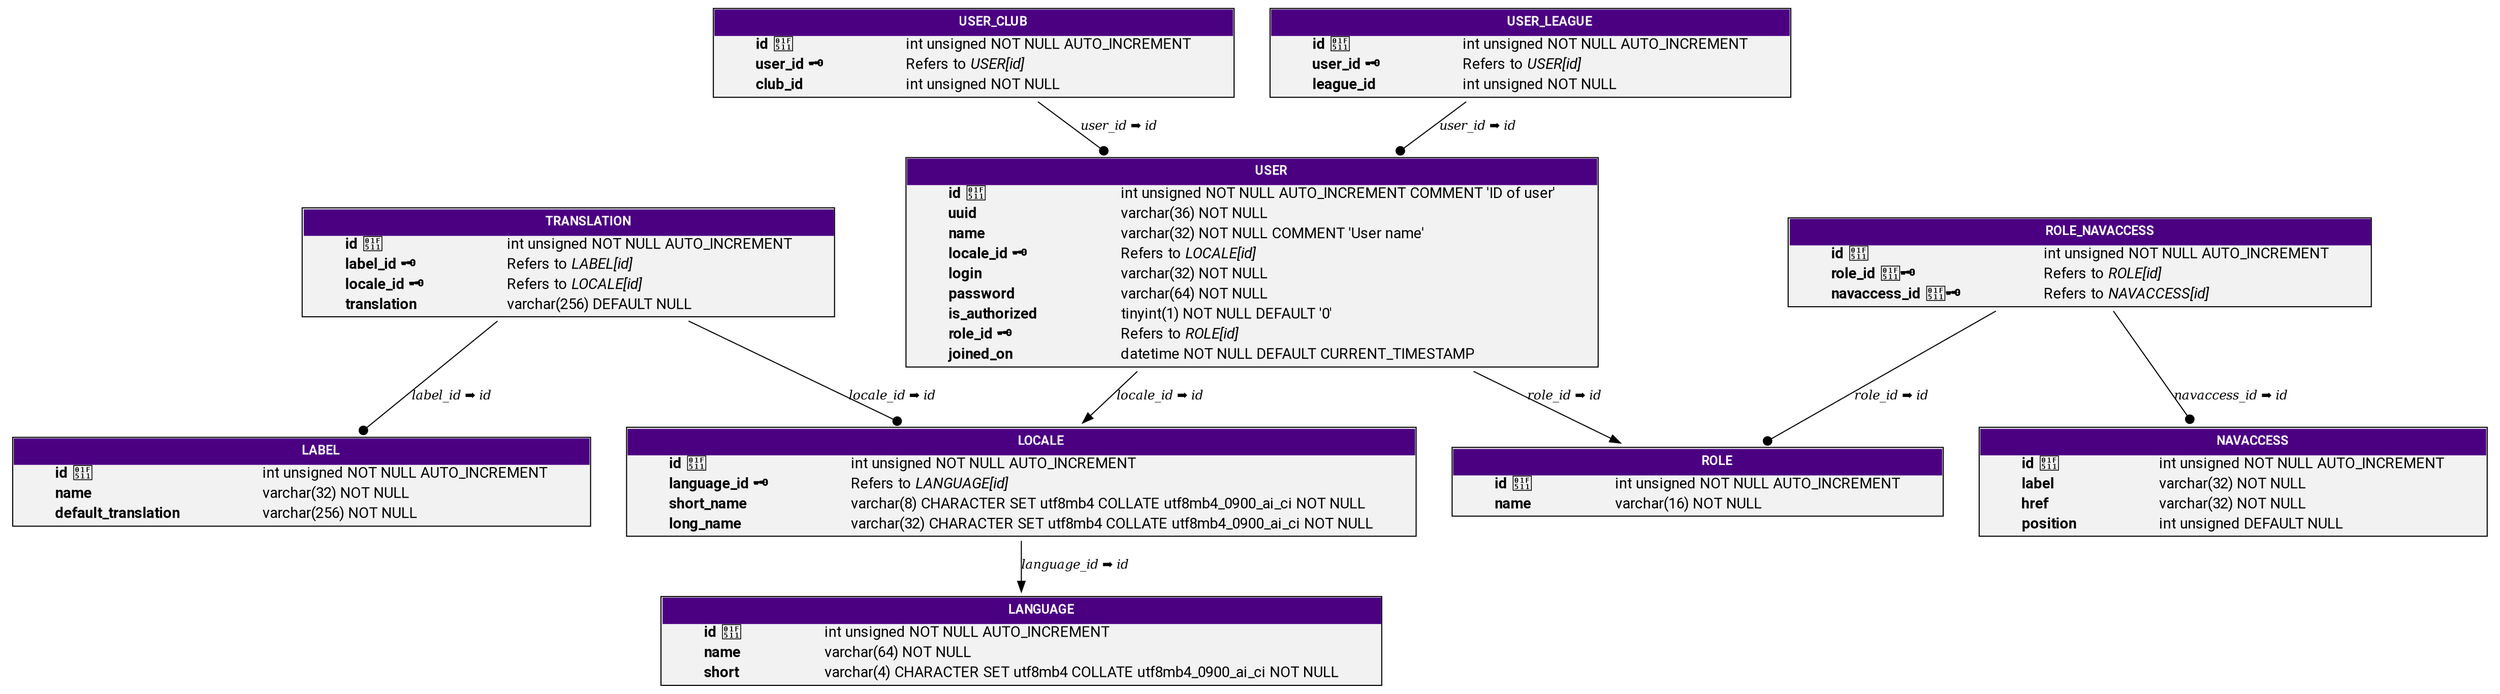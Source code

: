 //This file has been generated with doteur, enjoy!
digraph doteur {


    

    node [

        shape = "plaintext"
    ]



    

    "LABEL" [label=<
        <TABLE BGCOLOR="grey95" BORDER="1" CELLBORDER="0" CELLSPACING="0">

        <TR><TD COLSPAN="2" CELLPADDING="5" ALIGN="CENTER" BGCOLOR="indigo">
        <FONT FACE="Roboto" COLOR="white" POINT-SIZE="12">
        <B>LABEL</B>
        </FONT></TD></TR>

        <TR><TD ALIGN="LEFT" BORDER="0">
        <FONT COLOR="black" FACE="Roboto"><B>id 🔑</B></FONT>
        </TD><TD ALIGN="LEFT">
        <FONT FACE="Roboto" COLOR="black">int unsigned NOT NULL AUTO_INCREMENT</FONT>
        </TD></TR>

        <TR><TD ALIGN="LEFT" BORDER="0">
        <FONT COLOR="black" FACE="Roboto"><B>name</B></FONT>
        </TD><TD ALIGN="LEFT">
        <FONT COLOR="black" FACE="Roboto">varchar(32) NOT NULL</FONT>
        </TD></TR>

        <TR><TD ALIGN="LEFT" BORDER="0">
        <FONT COLOR="black" FACE="Roboto"><B>default_translation</B></FONT>
        </TD><TD ALIGN="LEFT">
        <FONT COLOR="black" FACE="Roboto">varchar(256) NOT NULL</FONT>
        </TD></TR>

	</TABLE> >]


    "LANGUAGE" [label=<
        <TABLE BGCOLOR="grey95" BORDER="1" CELLBORDER="0" CELLSPACING="0">

        <TR><TD COLSPAN="2" CELLPADDING="5" ALIGN="CENTER" BGCOLOR="indigo">
        <FONT FACE="Roboto" COLOR="white" POINT-SIZE="12">
        <B>LANGUAGE</B>
        </FONT></TD></TR>

        <TR><TD ALIGN="LEFT" BORDER="0">
        <FONT COLOR="black" FACE="Roboto"><B>id 🔑</B></FONT>
        </TD><TD ALIGN="LEFT">
        <FONT FACE="Roboto" COLOR="black">int unsigned NOT NULL AUTO_INCREMENT</FONT>
        </TD></TR>

        <TR><TD ALIGN="LEFT" BORDER="0">
        <FONT COLOR="black" FACE="Roboto"><B>name</B></FONT>
        </TD><TD ALIGN="LEFT">
        <FONT COLOR="black" FACE="Roboto">varchar(64) NOT NULL</FONT>
        </TD></TR>

        <TR><TD ALIGN="LEFT" BORDER="0">
        <FONT COLOR="black" FACE="Roboto"><B>short</B></FONT>
        </TD><TD ALIGN="LEFT">
        <FONT COLOR="black" FACE="Roboto">varchar(4) CHARACTER SET utf8mb4 COLLATE utf8mb4_0900_ai_ci NOT NULL</FONT>
        </TD></TR>

	</TABLE> >]


    "LOCALE" [label=<
        <TABLE BGCOLOR="grey95" BORDER="1" CELLBORDER="0" CELLSPACING="0">

        <TR><TD COLSPAN="2" CELLPADDING="5" ALIGN="CENTER" BGCOLOR="indigo">
        <FONT FACE="Roboto" COLOR="white" POINT-SIZE="12">
        <B>LOCALE</B>
        </FONT></TD></TR>

        <TR><TD ALIGN="LEFT" BORDER="0">
        <FONT COLOR="black" FACE="Roboto"><B>id 🔑</B></FONT>
        </TD><TD ALIGN="LEFT">
        <FONT FACE="Roboto" COLOR="black">int unsigned NOT NULL AUTO_INCREMENT</FONT>
        </TD></TR>

        <TR><TD ALIGN="LEFT" BORDER="0">
        <FONT COLOR="black" FACE="Roboto"><B>language_id 🗝️</B></FONT>
        </TD><TD ALIGN="LEFT">
        <FONT FACE="Roboto" COLOR="black">Refers to <I>LANGUAGE[id]</I></FONT>
        </TD></TR>

        <TR><TD ALIGN="LEFT" BORDER="0">
        <FONT COLOR="black" FACE="Roboto"><B>short_name</B></FONT>
        </TD><TD ALIGN="LEFT">
        <FONT COLOR="black" FACE="Roboto">varchar(8) CHARACTER SET utf8mb4 COLLATE utf8mb4_0900_ai_ci NOT NULL</FONT>
        </TD></TR>

        <TR><TD ALIGN="LEFT" BORDER="0">
        <FONT COLOR="black" FACE="Roboto"><B>long_name</B></FONT>
        </TD><TD ALIGN="LEFT">
        <FONT COLOR="black" FACE="Roboto">varchar(32) CHARACTER SET utf8mb4 COLLATE utf8mb4_0900_ai_ci NOT NULL</FONT>
        </TD></TR>

	</TABLE> >]


    "NAVACCESS" [label=<
        <TABLE BGCOLOR="grey95" BORDER="1" CELLBORDER="0" CELLSPACING="0">

        <TR><TD COLSPAN="2" CELLPADDING="5" ALIGN="CENTER" BGCOLOR="indigo">
        <FONT FACE="Roboto" COLOR="white" POINT-SIZE="12">
        <B>NAVACCESS</B>
        </FONT></TD></TR>

        <TR><TD ALIGN="LEFT" BORDER="0">
        <FONT COLOR="black" FACE="Roboto"><B>id 🔑</B></FONT>
        </TD><TD ALIGN="LEFT">
        <FONT FACE="Roboto" COLOR="black">int unsigned NOT NULL AUTO_INCREMENT</FONT>
        </TD></TR>

        <TR><TD ALIGN="LEFT" BORDER="0">
        <FONT COLOR="black" FACE="Roboto"><B>label</B></FONT>
        </TD><TD ALIGN="LEFT">
        <FONT COLOR="black" FACE="Roboto">varchar(32) NOT NULL</FONT>
        </TD></TR>

        <TR><TD ALIGN="LEFT" BORDER="0">
        <FONT COLOR="black" FACE="Roboto"><B>href</B></FONT>
        </TD><TD ALIGN="LEFT">
        <FONT COLOR="black" FACE="Roboto">varchar(32) NOT NULL</FONT>
        </TD></TR>

        <TR><TD ALIGN="LEFT" BORDER="0">
        <FONT COLOR="black" FACE="Roboto"><B>position</B></FONT>
        </TD><TD ALIGN="LEFT">
        <FONT COLOR="black" FACE="Roboto">int unsigned DEFAULT NULL</FONT>
        </TD></TR>

	</TABLE> >]


    "ROLE" [label=<
        <TABLE BGCOLOR="grey95" BORDER="1" CELLBORDER="0" CELLSPACING="0">

        <TR><TD COLSPAN="2" CELLPADDING="5" ALIGN="CENTER" BGCOLOR="indigo">
        <FONT FACE="Roboto" COLOR="white" POINT-SIZE="12">
        <B>ROLE</B>
        </FONT></TD></TR>

        <TR><TD ALIGN="LEFT" BORDER="0">
        <FONT COLOR="black" FACE="Roboto"><B>id 🔑</B></FONT>
        </TD><TD ALIGN="LEFT">
        <FONT FACE="Roboto" COLOR="black">int unsigned NOT NULL AUTO_INCREMENT</FONT>
        </TD></TR>

        <TR><TD ALIGN="LEFT" BORDER="0">
        <FONT COLOR="black" FACE="Roboto"><B>name</B></FONT>
        </TD><TD ALIGN="LEFT">
        <FONT COLOR="black" FACE="Roboto">varchar(16) NOT NULL</FONT>
        </TD></TR>

	</TABLE> >]


    "ROLE_NAVACCESS" [label=<
        <TABLE BGCOLOR="grey95" BORDER="1" CELLBORDER="0" CELLSPACING="0">

        <TR><TD COLSPAN="2" CELLPADDING="5" ALIGN="CENTER" BGCOLOR="indigo">
        <FONT FACE="Roboto" COLOR="white" POINT-SIZE="12">
        <B>ROLE_NAVACCESS</B>
        </FONT></TD></TR>

        <TR><TD ALIGN="LEFT" BORDER="0">
        <FONT COLOR="black" FACE="Roboto"><B>id 🔑</B></FONT>
        </TD><TD ALIGN="LEFT">
        <FONT FACE="Roboto" COLOR="black">int unsigned NOT NULL AUTO_INCREMENT</FONT>
        </TD></TR>

        <TR><TD ALIGN="LEFT" BORDER="0">
        <FONT COLOR="black" FACE="Roboto"><B>role_id 🔑🗝️</B></FONT>
        </TD><TD ALIGN="LEFT">
        <FONT FACE="Roboto" COLOR="black">Refers to <I>ROLE[id]</I></FONT>
        </TD></TR>

        <TR><TD ALIGN="LEFT" BORDER="0">
        <FONT COLOR="black" FACE="Roboto"><B>navaccess_id 🔑🗝️</B></FONT>
        </TD><TD ALIGN="LEFT">
        <FONT FACE="Roboto" COLOR="black">Refers to <I>NAVACCESS[id]</I></FONT>
        </TD></TR>

	</TABLE> >]


    "TRANSLATION" [label=<
        <TABLE BGCOLOR="grey95" BORDER="1" CELLBORDER="0" CELLSPACING="0">

        <TR><TD COLSPAN="2" CELLPADDING="5" ALIGN="CENTER" BGCOLOR="indigo">
        <FONT FACE="Roboto" COLOR="white" POINT-SIZE="12">
        <B>TRANSLATION</B>
        </FONT></TD></TR>

        <TR><TD ALIGN="LEFT" BORDER="0">
        <FONT COLOR="black" FACE="Roboto"><B>id 🔑</B></FONT>
        </TD><TD ALIGN="LEFT">
        <FONT FACE="Roboto" COLOR="black">int unsigned NOT NULL AUTO_INCREMENT</FONT>
        </TD></TR>

        <TR><TD ALIGN="LEFT" BORDER="0">
        <FONT COLOR="black" FACE="Roboto"><B>label_id 🗝️</B></FONT>
        </TD><TD ALIGN="LEFT">
        <FONT FACE="Roboto" COLOR="black">Refers to <I>LABEL[id]</I></FONT>
        </TD></TR>

        <TR><TD ALIGN="LEFT" BORDER="0">
        <FONT COLOR="black" FACE="Roboto"><B>locale_id 🗝️</B></FONT>
        </TD><TD ALIGN="LEFT">
        <FONT FACE="Roboto" COLOR="black">Refers to <I>LOCALE[id]</I></FONT>
        </TD></TR>

        <TR><TD ALIGN="LEFT" BORDER="0">
        <FONT COLOR="black" FACE="Roboto"><B>translation</B></FONT>
        </TD><TD ALIGN="LEFT">
        <FONT COLOR="black" FACE="Roboto">varchar(256) DEFAULT NULL</FONT>
        </TD></TR>

	</TABLE> >]


    "USER" [label=<
        <TABLE BGCOLOR="grey95" BORDER="1" CELLBORDER="0" CELLSPACING="0">

        <TR><TD COLSPAN="2" CELLPADDING="5" ALIGN="CENTER" BGCOLOR="indigo">
        <FONT FACE="Roboto" COLOR="white" POINT-SIZE="12">
        <B>USER</B>
        </FONT></TD></TR>

        <TR><TD ALIGN="LEFT" BORDER="0">
        <FONT COLOR="black" FACE="Roboto"><B>id 🔑</B></FONT>
        </TD><TD ALIGN="LEFT">
        <FONT FACE="Roboto" COLOR="black">int unsigned NOT NULL AUTO_INCREMENT COMMENT 'ID of user'</FONT>
        </TD></TR>

        <TR><TD ALIGN="LEFT" BORDER="0">
        <FONT COLOR="black" FACE="Roboto"><B>uuid</B></FONT>
        </TD><TD ALIGN="LEFT">
        <FONT COLOR="black" FACE="Roboto">varchar(36) NOT NULL</FONT>
        </TD></TR>

        <TR><TD ALIGN="LEFT" BORDER="0">
        <FONT COLOR="black" FACE="Roboto"><B>name</B></FONT>
        </TD><TD ALIGN="LEFT">
        <FONT COLOR="black" FACE="Roboto">varchar(32) NOT NULL COMMENT 'User name'</FONT>
        </TD></TR>

        <TR><TD ALIGN="LEFT" BORDER="0">
        <FONT COLOR="black" FACE="Roboto"><B>locale_id 🗝️</B></FONT>
        </TD><TD ALIGN="LEFT">
        <FONT FACE="Roboto" COLOR="black">Refers to <I>LOCALE[id]</I></FONT>
        </TD></TR>

        <TR><TD ALIGN="LEFT" BORDER="0">
        <FONT COLOR="black" FACE="Roboto"><B>login</B></FONT>
        </TD><TD ALIGN="LEFT">
        <FONT COLOR="black" FACE="Roboto">varchar(32) NOT NULL</FONT>
        </TD></TR>

        <TR><TD ALIGN="LEFT" BORDER="0">
        <FONT COLOR="black" FACE="Roboto"><B>password</B></FONT>
        </TD><TD ALIGN="LEFT">
        <FONT COLOR="black" FACE="Roboto">varchar(64) NOT NULL</FONT>
        </TD></TR>

        <TR><TD ALIGN="LEFT" BORDER="0">
        <FONT COLOR="black" FACE="Roboto"><B>is_authorized</B></FONT>
        </TD><TD ALIGN="LEFT">
        <FONT COLOR="black" FACE="Roboto">tinyint(1) NOT NULL DEFAULT '0'</FONT>
        </TD></TR>

        <TR><TD ALIGN="LEFT" BORDER="0">
        <FONT COLOR="black" FACE="Roboto"><B>role_id 🗝️</B></FONT>
        </TD><TD ALIGN="LEFT">
        <FONT FACE="Roboto" COLOR="black">Refers to <I>ROLE[id]</I></FONT>
        </TD></TR>

        <TR><TD ALIGN="LEFT" BORDER="0">
        <FONT COLOR="black" FACE="Roboto"><B>joined_on</B></FONT>
        </TD><TD ALIGN="LEFT">
        <FONT COLOR="black" FACE="Roboto">datetime NOT NULL DEFAULT CURRENT_TIMESTAMP</FONT>
        </TD></TR>

	</TABLE> >]


    "USER_CLUB" [label=<
        <TABLE BGCOLOR="grey95" BORDER="1" CELLBORDER="0" CELLSPACING="0">

        <TR><TD COLSPAN="2" CELLPADDING="5" ALIGN="CENTER" BGCOLOR="indigo">
        <FONT FACE="Roboto" COLOR="white" POINT-SIZE="12">
        <B>USER_CLUB</B>
        </FONT></TD></TR>

        <TR><TD ALIGN="LEFT" BORDER="0">
        <FONT COLOR="black" FACE="Roboto"><B>id 🔑</B></FONT>
        </TD><TD ALIGN="LEFT">
        <FONT FACE="Roboto" COLOR="black">int unsigned NOT NULL AUTO_INCREMENT</FONT>
        </TD></TR>

        <TR><TD ALIGN="LEFT" BORDER="0">
        <FONT COLOR="black" FACE="Roboto"><B>user_id 🗝️</B></FONT>
        </TD><TD ALIGN="LEFT">
        <FONT FACE="Roboto" COLOR="black">Refers to <I>USER[id]</I></FONT>
        </TD></TR>

        <TR><TD ALIGN="LEFT" BORDER="0">
        <FONT COLOR="black" FACE="Roboto"><B>club_id</B></FONT>
        </TD><TD ALIGN="LEFT">
        <FONT COLOR="black" FACE="Roboto">int unsigned NOT NULL</FONT>
        </TD></TR>

	</TABLE> >]


    "USER_LEAGUE" [label=<
        <TABLE BGCOLOR="grey95" BORDER="1" CELLBORDER="0" CELLSPACING="0">

        <TR><TD COLSPAN="2" CELLPADDING="5" ALIGN="CENTER" BGCOLOR="indigo">
        <FONT FACE="Roboto" COLOR="white" POINT-SIZE="12">
        <B>USER_LEAGUE</B>
        </FONT></TD></TR>

        <TR><TD ALIGN="LEFT" BORDER="0">
        <FONT COLOR="black" FACE="Roboto"><B>id 🔑</B></FONT>
        </TD><TD ALIGN="LEFT">
        <FONT FACE="Roboto" COLOR="black">int unsigned NOT NULL AUTO_INCREMENT</FONT>
        </TD></TR>

        <TR><TD ALIGN="LEFT" BORDER="0">
        <FONT COLOR="black" FACE="Roboto"><B>user_id 🗝️</B></FONT>
        </TD><TD ALIGN="LEFT">
        <FONT FACE="Roboto" COLOR="black">Refers to <I>USER[id]</I></FONT>
        </TD></TR>

        <TR><TD ALIGN="LEFT" BORDER="0">
        <FONT COLOR="black" FACE="Roboto"><B>league_id</B></FONT>
        </TD><TD ALIGN="LEFT">
        <FONT COLOR="black" FACE="Roboto">int unsigned NOT NULL</FONT>
        </TD></TR>

	</TABLE> >]

	LOCALE -> LANGUAGE [label=<<I>language_id ➡ id</I>>, arrowhead = "normal", fontsize="12.0", ]
	ROLE_NAVACCESS -> NAVACCESS [label=<<I>navaccess_id ➡ id</I>>, arrowhead = "dot", fontsize="12.0", ]
	ROLE_NAVACCESS -> ROLE [label=<<I>role_id ➡ id</I>>, arrowhead = "dot", fontsize="12.0", ]
	TRANSLATION -> LABEL [label=<<I>label_id ➡ id</I>>, arrowhead = "dot", fontsize="12.0", ]
	TRANSLATION -> LOCALE [label=<<I>locale_id ➡ id</I>>, arrowhead = "dot", fontsize="12.0", ]
	USER -> ROLE [label=<<I>role_id ➡ id</I>>, arrowhead = "normal", fontsize="12.0", ]
	USER -> LOCALE [label=<<I>locale_id ➡ id</I>>, arrowhead = "normal", fontsize="12.0", ]
	USER_CLUB -> USER [label=<<I>user_id ➡ id</I>>, arrowhead = "dot", fontsize="12.0", ]
	USER_LEAGUE -> USER [label=<<I>user_id ➡ id</I>>, arrowhead = "dot", fontsize="12.0", ]

}